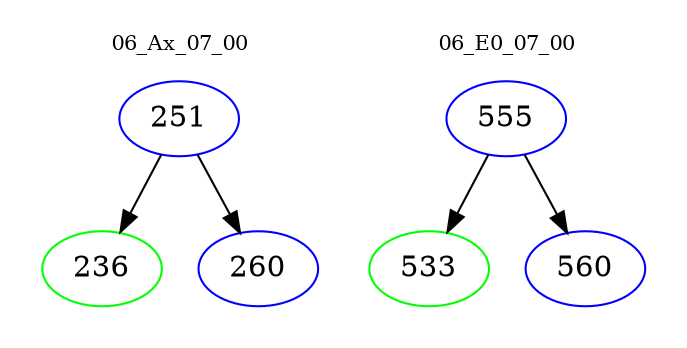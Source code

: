 digraph{
subgraph cluster_0 {
color = white
label = "06_Ax_07_00";
fontsize=10;
T0_251 [label="251", color="blue"]
T0_251 -> T0_236 [color="black"]
T0_236 [label="236", color="green"]
T0_251 -> T0_260 [color="black"]
T0_260 [label="260", color="blue"]
}
subgraph cluster_1 {
color = white
label = "06_E0_07_00";
fontsize=10;
T1_555 [label="555", color="blue"]
T1_555 -> T1_533 [color="black"]
T1_533 [label="533", color="green"]
T1_555 -> T1_560 [color="black"]
T1_560 [label="560", color="blue"]
}
}
